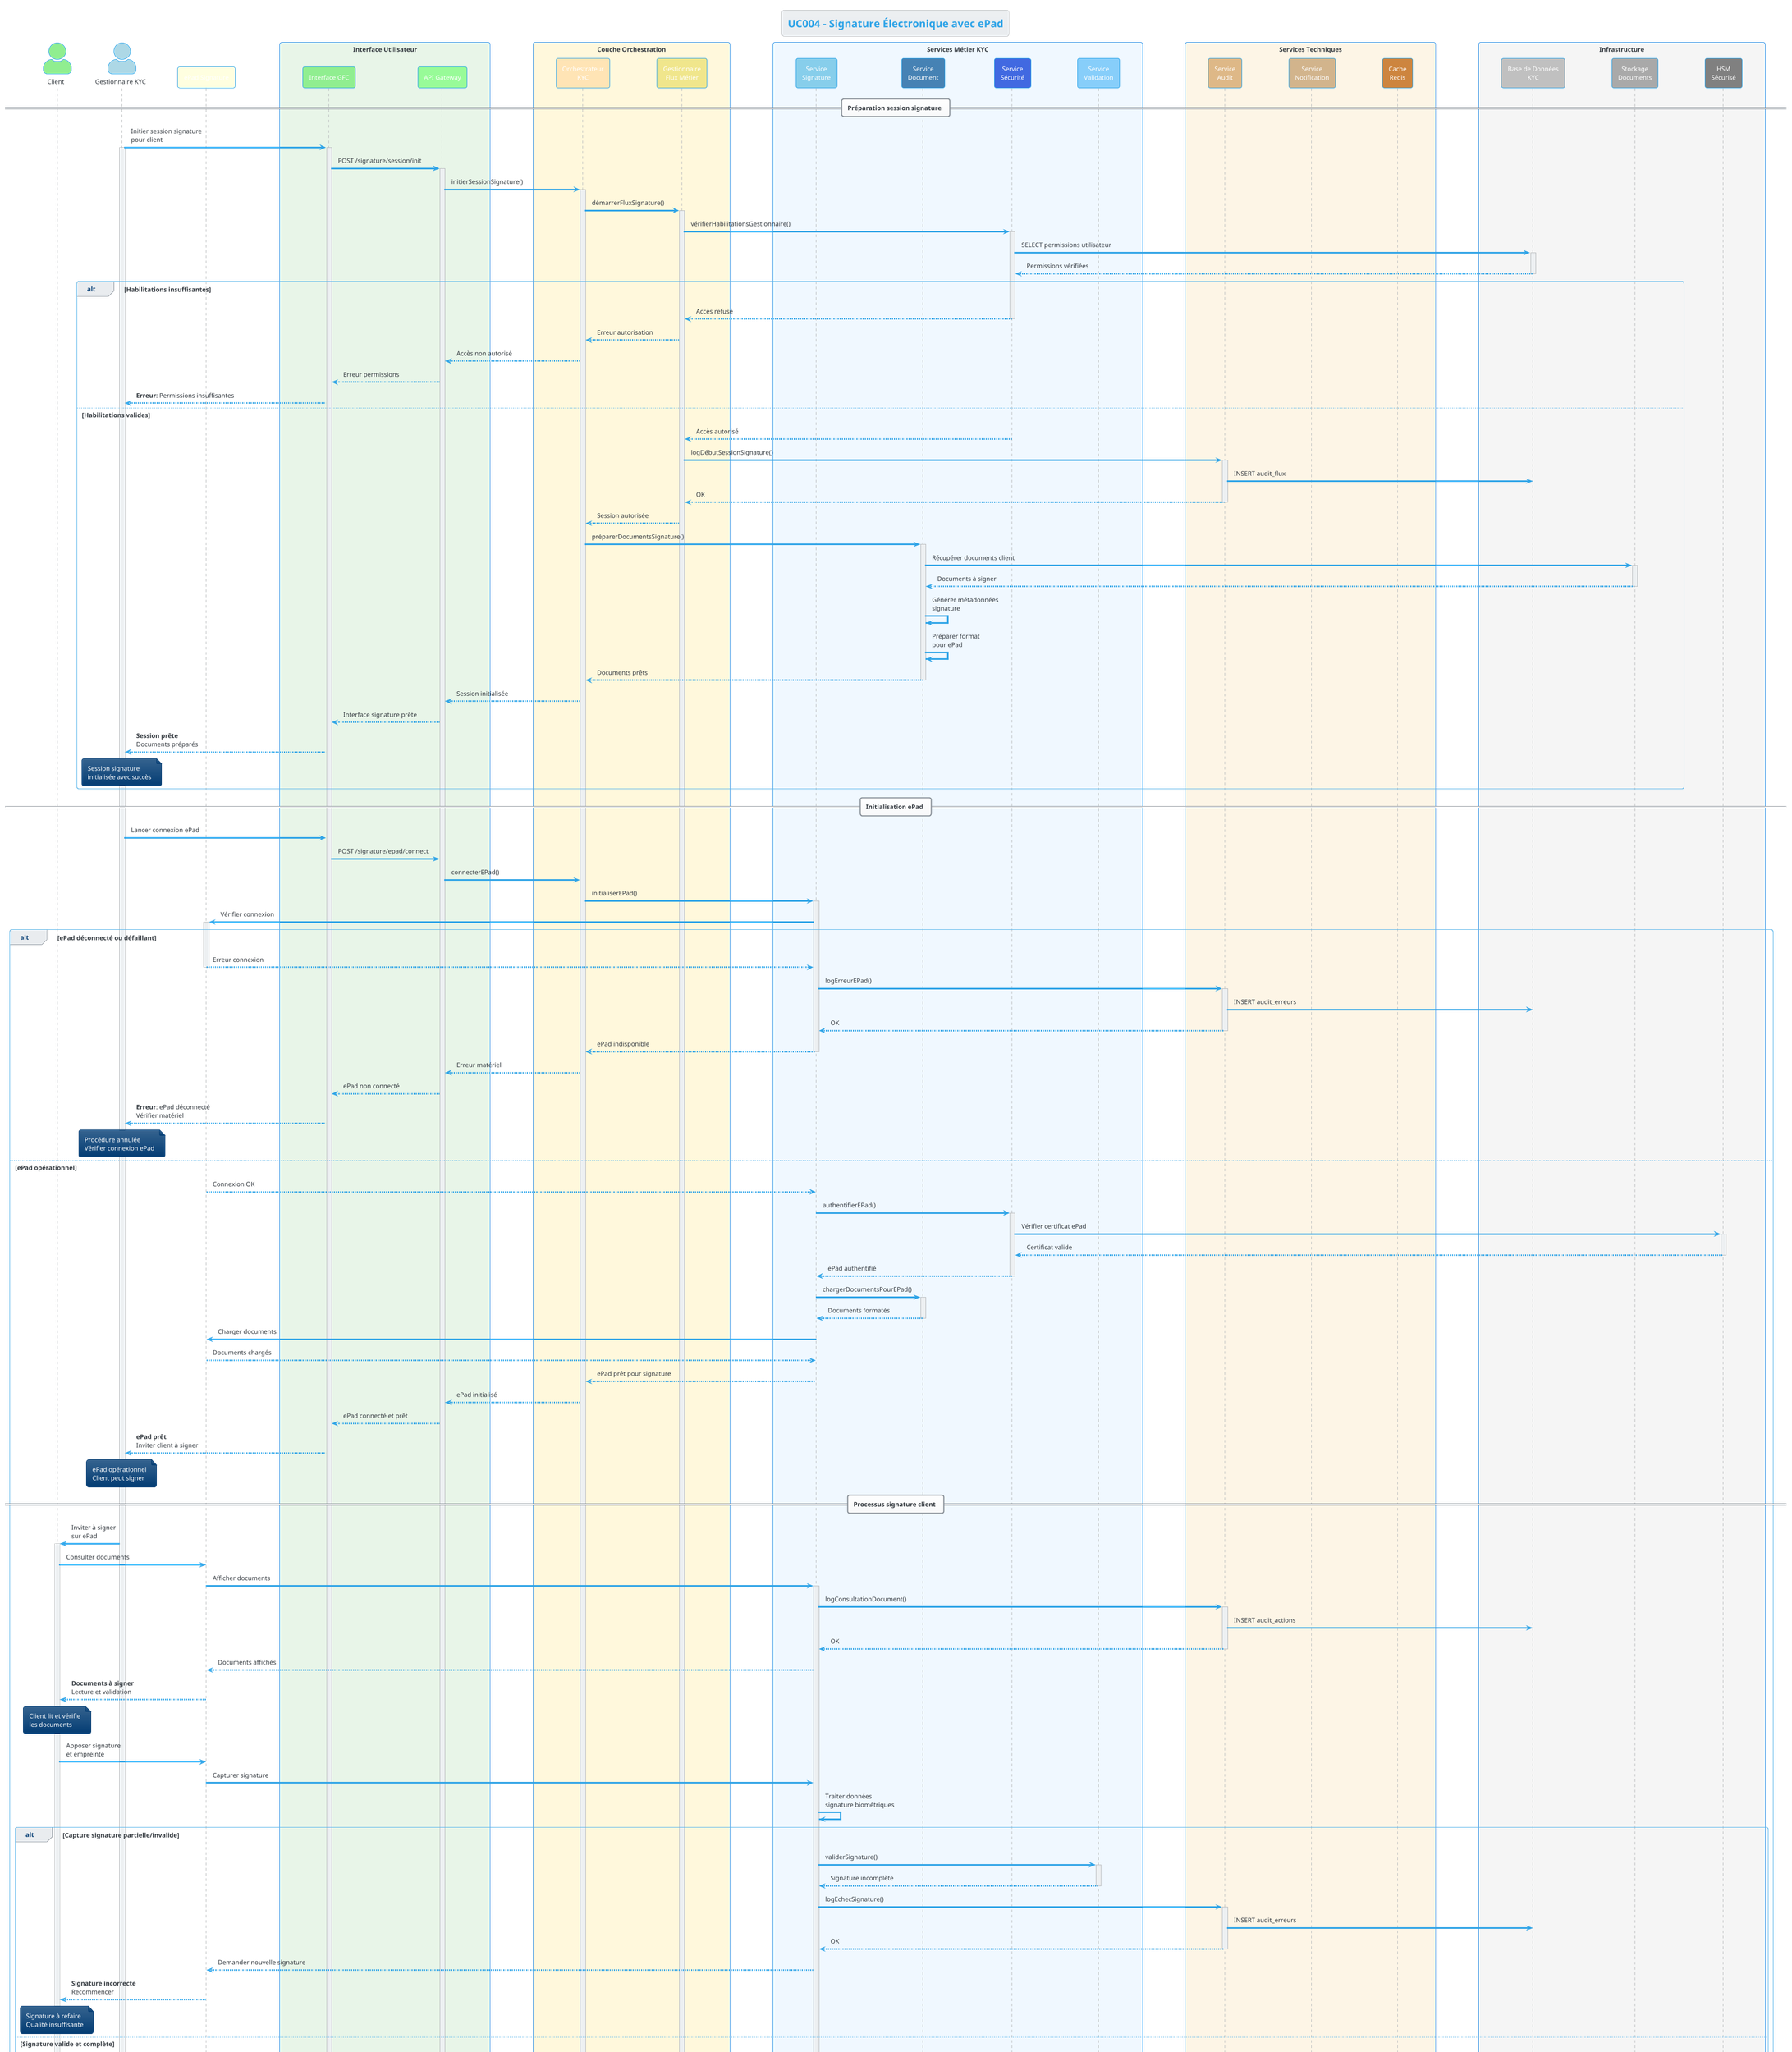 @startuml UC004
!theme cerulean

title UC004 - Signature Électronique avec ePad
skinparam actorStyle awesome
skinparam sequenceBoxBorderColor #1E88E5
skinparam participantBackgroundColor #E3F2FD
skinparam lifeline {
    BackgroundColor #BBDEFB
}

' Acteurs externes
actor "Client" as Client #LightGreen
actor "Gestionnaire KYC" as Gestionnaire #LightBlue
participant "ePad Signature" as ePad #LightYellow

' Couche présentation
box "Interface Utilisateur" #E8F5E8
    participant "Interface GFC" as WebUI #90EE90
    participant "API Gateway" as Gateway #98FB98
end box

' Couche orchestration
box "Couche Orchestration" #FFF8DC
    participant "Orchestrateur\nKYC" as Orchestrator #FFE4B5
    participant "Gestionnaire\nFlux Métier" as FluxManager #F0E68C
end box

' Services métier
box "Services Métier KYC" #F0F8FF
    participant "Service\nSignature" as SignatureService #87CEEB
    participant "Service\nDocument" as DocumentService #4682B4
    participant "Service\nSécurité" as SecurityService #4169E1
    participant "Service\nValidation" as ValidationService #87CEFA
end box

' Services techniques
box "Services Techniques" #FDF5E6
    participant "Service\nAudit" as AuditService #DEB887
    participant "Service\nNotification" as NotificationService #D2B48C
    participant "Cache\nRedis" as CacheService #CD853F
end box

' Infrastructure
box "Infrastructure" #F5F5F5
    participant "Base de Données\nKYC" as DB #C0C0C0
    participant "Stockage\nDocuments" as Storage #A9A9A9
    participant "HSM\nSécurisé" as HSM #808080
end box

== Préparation session signature ==

Gestionnaire -> WebUI : Initier session signature\npour client
activate Gestionnaire
activate WebUI

WebUI -> Gateway : POST /signature/session/init
activate Gateway

Gateway -> Orchestrator : initierSessionSignature()
activate Orchestrator

Orchestrator -> FluxManager : démarrerFluxSignature()
activate FluxManager

FluxManager -> SecurityService : vérifierHabilitationsGestionnaire()
activate SecurityService
SecurityService -> DB : SELECT permissions utilisateur
activate DB
DB --> SecurityService : Permissions vérifiées
deactivate DB

alt Habilitations insuffisantes
    SecurityService --> FluxManager : Accès refusé
    deactivate SecurityService
    FluxManager --> Orchestrator : Erreur autorisation
    Orchestrator --> Gateway : Accès non autorisé
    Gateway --> WebUI : Erreur permissions
    WebUI --> Gestionnaire : **Erreur**: Permissions insuffisantes
    
else Habilitations valides
    SecurityService --> FluxManager : Accès autorisé
    deactivate SecurityService
    
    FluxManager -> AuditService : logDébutSessionSignature()
    activate AuditService
    AuditService -> DB : INSERT audit_flux
    AuditService --> FluxManager : OK
    deactivate AuditService
    
    FluxManager --> Orchestrator : Session autorisée
    
    ' Préparation des documents
    Orchestrator -> DocumentService : préparerDocumentsSignature()
    activate DocumentService
    
    DocumentService -> Storage : Récupérer documents client
    activate Storage
    Storage --> DocumentService : Documents à signer
    deactivate Storage
    
    DocumentService -> DocumentService : Générer métadonnées\nsignature
    DocumentService -> DocumentService : Préparer format\npour ePad
    
    DocumentService --> Orchestrator : Documents prêts
    deactivate DocumentService
    
    Orchestrator --> Gateway : Session initialisée
    Gateway --> WebUI : Interface signature prête
    WebUI --> Gestionnaire : **Session prête**\nDocuments préparés
    
    note over Gestionnaire : Session signature\ninitialisée avec succès
end

== Initialisation ePad ==

Gestionnaire -> WebUI : Lancer connexion ePad
WebUI -> Gateway : POST /signature/epad/connect

Gateway -> Orchestrator : connecterEPad()

Orchestrator -> SignatureService : initialiserEPad()
activate SignatureService

SignatureService -> ePad : Vérifier connexion
activate ePad

alt ePad déconnecté ou défaillant
    ePad --> SignatureService : Erreur connexion
    deactivate ePad
    
    SignatureService -> AuditService : logErreurEPad()
    activate AuditService
    AuditService -> DB : INSERT audit_erreurs
    AuditService --> SignatureService : OK
    deactivate AuditService
    
    SignatureService --> Orchestrator : ePad indisponible
    deactivate SignatureService
    
    Orchestrator --> Gateway : Erreur matériel
    Gateway --> WebUI : ePad non connecté
    WebUI --> Gestionnaire : **Erreur**: ePad déconnecté\nVérifier matériel
    
    note over Gestionnaire : Procédure annulée\nVérifier connexion ePad
    
else ePad opérationnel
    ePad --> SignatureService : Connexion OK
    
    SignatureService -> SecurityService : authentifierEPad()
    activate SecurityService
    SecurityService -> HSM : Vérifier certificat ePad
    activate HSM
    HSM --> SecurityService : Certificat valide
    deactivate HSM
    SecurityService --> SignatureService : ePad authentifié
    deactivate SecurityService
    
    SignatureService -> DocumentService : chargerDocumentsPourEPad()
    activate DocumentService
    DocumentService --> SignatureService : Documents formatés
    deactivate DocumentService
    
    SignatureService -> ePad : Charger documents
    ePad --> SignatureService : Documents chargés
    
    SignatureService --> Orchestrator : ePad prêt pour signature
    deactivate SignatureService
    
    Orchestrator --> Gateway : ePad initialisé
    Gateway --> WebUI : ePad connecté et prêt
    WebUI --> Gestionnaire : **ePad prêt**\nInviter client à signer
    
    note over Gestionnaire : ePad opérationnel\nClient peut signer
    
    == Processus signature client ==
    
    Gestionnaire -> Client : Inviter à signer\nsur ePad
    activate Client
    
    Client -> ePad : Consulter documents
    ePad -> SignatureService : Afficher documents
    activate SignatureService
    
    SignatureService -> AuditService : logConsultationDocument()
    activate AuditService
    AuditService -> DB : INSERT audit_actions
    AuditService --> SignatureService : OK
    deactivate AuditService
    
    SignatureService --> ePad : Documents affichés
    ePad --> Client : **Documents à signer**\nLecture et validation
    
    note over Client : Client lit et vérifie\nles documents
    
    Client -> ePad : Apposer signature\net empreinte
    
    ePad -> SignatureService : Capturer signature
    SignatureService -> SignatureService : Traiter données\nsignature biométriques
    
    alt Capture signature partielle/invalide
        SignatureService -> ValidationService : validerSignature()
        activate ValidationService
        ValidationService --> SignatureService : Signature incomplète
        deactivate ValidationService
        
        SignatureService -> AuditService : logEchecSignature()
        activate AuditService
        AuditService -> DB : INSERT audit_erreurs
        AuditService --> SignatureService : OK
        deactivate AuditService
        
        SignatureService --> ePad : Demander nouvelle signature
        ePad --> Client : **Signature incorrecte**\nRecommencer
        
        note over Client : Signature à refaire\nQualité insuffisante
        
    else Signature valide et complète
        SignatureService -> ValidationService : validerSignature()
        activate ValidationService
        ValidationService -> ValidationService : Contrôler qualité\nsignature
        ValidationService -> ValidationService : Vérifier intégrité\nempreinte
        ValidationService --> SignatureService : Signature valide
        deactivate ValidationService
        
        ' Intégration et archivage
        SignatureService -> DocumentService : integrerSignature()
        activate DocumentService
        
        DocumentService -> HSM : Horodater signature
        activate HSM
        HSM --> DocumentService : Horodatage sécurisé
        deactivate HSM
        
        DocumentService -> DocumentService : Générer document\nsigné final
        DocumentService -> Storage : Archiver document signé
        activate Storage
        Storage --> DocumentService : Document archivé
        deactivate Storage
        
        DocumentService -> DB : INSERT signature_log
        activate DB
        DB --> DocumentService : Signature enregistrée
        deactivate DB
        
        DocumentService --> SignatureService : Document finalisé
        deactivate DocumentService
        
        ' Audit et notification
        SignatureService -> AuditService : logSignatureReussie()
        activate AuditService
        AuditService -> DB : INSERT audit_actions
        AuditService --> SignatureService : OK
        deactivate AuditService
        
        SignatureService -> NotificationService : notifierSignature()
        activate NotificationService
        NotificationService --> SignatureService : Notification envoyée
        deactivate NotificationService
        
        SignatureService --> ePad : Signature finalisée
        ePad --> Client : **Signature réussie**\nDocuments signés
        deactivate Client
        
        SignatureService --> Orchestrator : Signature complète
        deactivate SignatureService
        
        Orchestrator --> Gateway : Processus terminé
        Gateway --> WebUI : Signature réussie
        WebUI --> Gestionnaire : **Succès**: Documents signés\net archivés
        
        note over Gestionnaire : Signature électronique\nfinalisée avec succès
    end
end

== Finalisation session ==

Orchestrator -> FluxManager : terminerFluxSignature()
FluxManager -> SignatureService : nettoyerSessionEPad()
activate SignatureService
SignatureService -> ePad : Effacer données temporaires
ePad --> SignatureService : Nettoyage effectué
deactivate ePad
SignatureService --> FluxManager : Session fermée
deactivate SignatureService

FluxManager -> AuditService : logFinFlux()
activate AuditService
AuditService -> DB : UPDATE audit_flux
AuditService --> FluxManager : OK
deactivate AuditService

FluxManager --> Orchestrator : Flux terminé
deactivate FluxManager
deactivate Orchestrator

deactivate Gateway
deactivate WebUI
deactivate Gestionnaire

note over HSM : Signatures horodatées\net sécurisées conformément\naux standards PKI

@enduml
